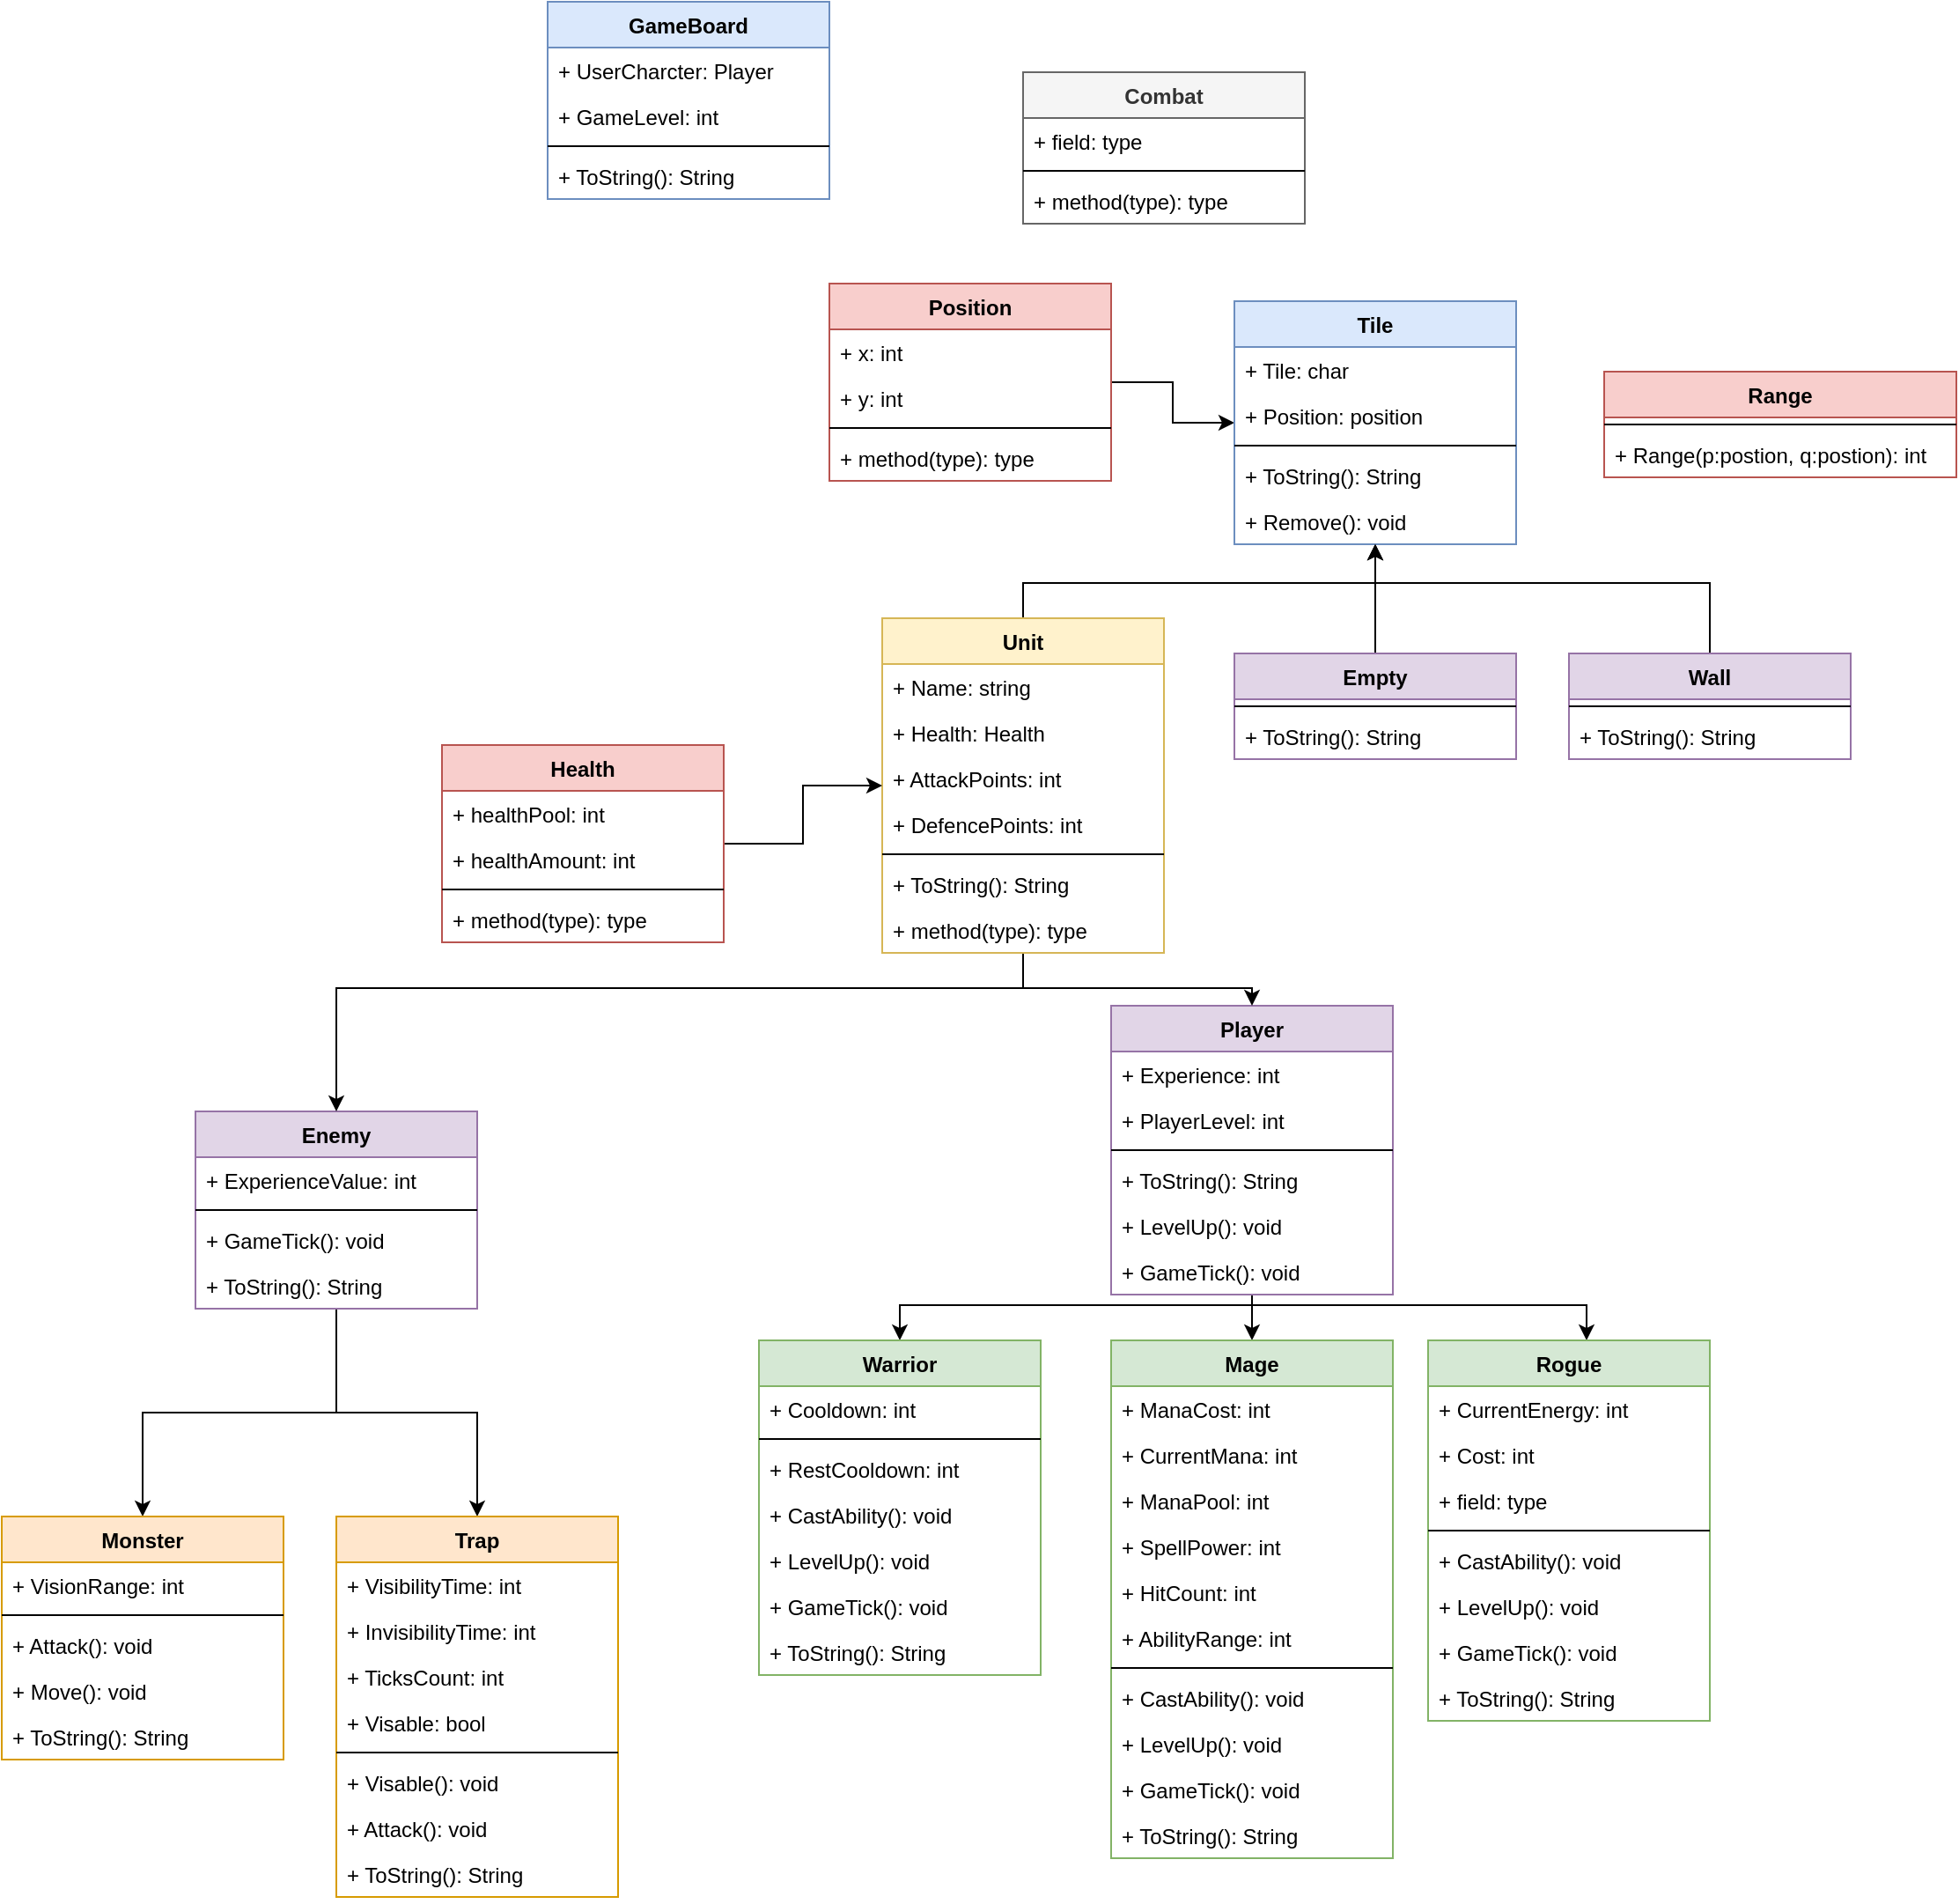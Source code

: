 <mxfile version="18.0.1" type="device"><diagram id="9nGY6fronDUf8QAVAcbH" name="Page-1"><mxGraphModel dx="2138" dy="649" grid="1" gridSize="10" guides="1" tooltips="1" connect="1" arrows="1" fold="1" page="1" pageScale="1" pageWidth="1100" pageHeight="850" math="0" shadow="0"><root><mxCell id="0"/><mxCell id="1" parent="0"/><mxCell id="7ROQ6lNyDZVOI2xW--Yw-1" value="GameBoard" style="swimlane;fontStyle=1;align=center;verticalAlign=top;childLayout=stackLayout;horizontal=1;startSize=26;horizontalStack=0;resizeParent=1;resizeParentMax=0;resizeLast=0;collapsible=1;marginBottom=0;fillColor=#dae8fc;strokeColor=#6c8ebf;" vertex="1" parent="1"><mxGeometry x="90" y="30" width="160" height="112" as="geometry"/></mxCell><mxCell id="7ROQ6lNyDZVOI2xW--Yw-2" value="+ UserCharcter: Player" style="text;strokeColor=none;fillColor=none;align=left;verticalAlign=top;spacingLeft=4;spacingRight=4;overflow=hidden;rotatable=0;points=[[0,0.5],[1,0.5]];portConstraint=eastwest;" vertex="1" parent="7ROQ6lNyDZVOI2xW--Yw-1"><mxGeometry y="26" width="160" height="26" as="geometry"/></mxCell><mxCell id="7ROQ6lNyDZVOI2xW--Yw-73" value="+ GameLevel: int" style="text;strokeColor=none;fillColor=none;align=left;verticalAlign=top;spacingLeft=4;spacingRight=4;overflow=hidden;rotatable=0;points=[[0,0.5],[1,0.5]];portConstraint=eastwest;" vertex="1" parent="7ROQ6lNyDZVOI2xW--Yw-1"><mxGeometry y="52" width="160" height="26" as="geometry"/></mxCell><mxCell id="7ROQ6lNyDZVOI2xW--Yw-3" value="" style="line;strokeWidth=1;fillColor=none;align=left;verticalAlign=middle;spacingTop=-1;spacingLeft=3;spacingRight=3;rotatable=0;labelPosition=right;points=[];portConstraint=eastwest;" vertex="1" parent="7ROQ6lNyDZVOI2xW--Yw-1"><mxGeometry y="78" width="160" height="8" as="geometry"/></mxCell><mxCell id="7ROQ6lNyDZVOI2xW--Yw-4" value="+ ToString(): String" style="text;strokeColor=none;fillColor=none;align=left;verticalAlign=top;spacingLeft=4;spacingRight=4;overflow=hidden;rotatable=0;points=[[0,0.5],[1,0.5]];portConstraint=eastwest;" vertex="1" parent="7ROQ6lNyDZVOI2xW--Yw-1"><mxGeometry y="86" width="160" height="26" as="geometry"/></mxCell><mxCell id="7ROQ6lNyDZVOI2xW--Yw-101" style="edgeStyle=orthogonalEdgeStyle;rounded=0;orthogonalLoop=1;jettySize=auto;html=1;" edge="1" parent="1" source="7ROQ6lNyDZVOI2xW--Yw-5" target="7ROQ6lNyDZVOI2xW--Yw-79"><mxGeometry relative="1" as="geometry"><Array as="points"><mxPoint x="490" y="770"/><mxPoint x="290" y="770"/></Array></mxGeometry></mxCell><mxCell id="7ROQ6lNyDZVOI2xW--Yw-102" style="edgeStyle=orthogonalEdgeStyle;rounded=0;orthogonalLoop=1;jettySize=auto;html=1;" edge="1" parent="1" source="7ROQ6lNyDZVOI2xW--Yw-5" target="7ROQ6lNyDZVOI2xW--Yw-87"><mxGeometry relative="1" as="geometry"/></mxCell><mxCell id="7ROQ6lNyDZVOI2xW--Yw-103" style="edgeStyle=orthogonalEdgeStyle;rounded=0;orthogonalLoop=1;jettySize=auto;html=1;" edge="1" parent="1" source="7ROQ6lNyDZVOI2xW--Yw-5" target="7ROQ6lNyDZVOI2xW--Yw-91"><mxGeometry relative="1" as="geometry"><Array as="points"><mxPoint x="490" y="770"/><mxPoint x="680" y="770"/></Array></mxGeometry></mxCell><mxCell id="7ROQ6lNyDZVOI2xW--Yw-5" value="Player" style="swimlane;fontStyle=1;align=center;verticalAlign=top;childLayout=stackLayout;horizontal=1;startSize=26;horizontalStack=0;resizeParent=1;resizeParentMax=0;resizeLast=0;collapsible=1;marginBottom=0;fillColor=#e1d5e7;strokeColor=#9673a6;" vertex="1" parent="1"><mxGeometry x="410" y="600" width="160" height="164" as="geometry"/></mxCell><mxCell id="7ROQ6lNyDZVOI2xW--Yw-6" value="+ Experience: int" style="text;strokeColor=none;fillColor=none;align=left;verticalAlign=top;spacingLeft=4;spacingRight=4;overflow=hidden;rotatable=0;points=[[0,0.5],[1,0.5]];portConstraint=eastwest;" vertex="1" parent="7ROQ6lNyDZVOI2xW--Yw-5"><mxGeometry y="26" width="160" height="26" as="geometry"/></mxCell><mxCell id="7ROQ6lNyDZVOI2xW--Yw-72" value="+ PlayerLevel: int" style="text;strokeColor=none;fillColor=none;align=left;verticalAlign=top;spacingLeft=4;spacingRight=4;overflow=hidden;rotatable=0;points=[[0,0.5],[1,0.5]];portConstraint=eastwest;" vertex="1" parent="7ROQ6lNyDZVOI2xW--Yw-5"><mxGeometry y="52" width="160" height="26" as="geometry"/></mxCell><mxCell id="7ROQ6lNyDZVOI2xW--Yw-7" value="" style="line;strokeWidth=1;fillColor=none;align=left;verticalAlign=middle;spacingTop=-1;spacingLeft=3;spacingRight=3;rotatable=0;labelPosition=right;points=[];portConstraint=eastwest;" vertex="1" parent="7ROQ6lNyDZVOI2xW--Yw-5"><mxGeometry y="78" width="160" height="8" as="geometry"/></mxCell><mxCell id="7ROQ6lNyDZVOI2xW--Yw-154" value="+ ToString(): String" style="text;strokeColor=none;fillColor=none;align=left;verticalAlign=top;spacingLeft=4;spacingRight=4;overflow=hidden;rotatable=0;points=[[0,0.5],[1,0.5]];portConstraint=eastwest;" vertex="1" parent="7ROQ6lNyDZVOI2xW--Yw-5"><mxGeometry y="86" width="160" height="26" as="geometry"/></mxCell><mxCell id="7ROQ6lNyDZVOI2xW--Yw-8" value="+ LevelUp(): void" style="text;strokeColor=none;fillColor=none;align=left;verticalAlign=top;spacingLeft=4;spacingRight=4;overflow=hidden;rotatable=0;points=[[0,0.5],[1,0.5]];portConstraint=eastwest;" vertex="1" parent="7ROQ6lNyDZVOI2xW--Yw-5"><mxGeometry y="112" width="160" height="26" as="geometry"/></mxCell><mxCell id="7ROQ6lNyDZVOI2xW--Yw-131" value="+ GameTick(): void" style="text;strokeColor=none;fillColor=none;align=left;verticalAlign=top;spacingLeft=4;spacingRight=4;overflow=hidden;rotatable=0;points=[[0,0.5],[1,0.5]];portConstraint=eastwest;" vertex="1" parent="7ROQ6lNyDZVOI2xW--Yw-5"><mxGeometry y="138" width="160" height="26" as="geometry"/></mxCell><mxCell id="7ROQ6lNyDZVOI2xW--Yw-117" style="edgeStyle=orthogonalEdgeStyle;rounded=0;orthogonalLoop=1;jettySize=auto;html=1;" edge="1" parent="1" source="7ROQ6lNyDZVOI2xW--Yw-9" target="7ROQ6lNyDZVOI2xW--Yw-104"><mxGeometry relative="1" as="geometry"/></mxCell><mxCell id="7ROQ6lNyDZVOI2xW--Yw-120" style="edgeStyle=orthogonalEdgeStyle;rounded=0;orthogonalLoop=1;jettySize=auto;html=1;" edge="1" parent="1" source="7ROQ6lNyDZVOI2xW--Yw-9" target="7ROQ6lNyDZVOI2xW--Yw-109"><mxGeometry relative="1" as="geometry"/></mxCell><mxCell id="7ROQ6lNyDZVOI2xW--Yw-9" value="Enemy" style="swimlane;fontStyle=1;align=center;verticalAlign=top;childLayout=stackLayout;horizontal=1;startSize=26;horizontalStack=0;resizeParent=1;resizeParentMax=0;resizeLast=0;collapsible=1;marginBottom=0;fillColor=#e1d5e7;strokeColor=#9673a6;" vertex="1" parent="1"><mxGeometry x="-110" y="660" width="160" height="112" as="geometry"/></mxCell><mxCell id="7ROQ6lNyDZVOI2xW--Yw-10" value="+ ExperienceValue: int" style="text;strokeColor=none;fillColor=none;align=left;verticalAlign=top;spacingLeft=4;spacingRight=4;overflow=hidden;rotatable=0;points=[[0,0.5],[1,0.5]];portConstraint=eastwest;" vertex="1" parent="7ROQ6lNyDZVOI2xW--Yw-9"><mxGeometry y="26" width="160" height="26" as="geometry"/></mxCell><mxCell id="7ROQ6lNyDZVOI2xW--Yw-11" value="" style="line;strokeWidth=1;fillColor=none;align=left;verticalAlign=middle;spacingTop=-1;spacingLeft=3;spacingRight=3;rotatable=0;labelPosition=right;points=[];portConstraint=eastwest;" vertex="1" parent="7ROQ6lNyDZVOI2xW--Yw-9"><mxGeometry y="52" width="160" height="8" as="geometry"/></mxCell><mxCell id="7ROQ6lNyDZVOI2xW--Yw-139" value="+ GameTick(): void" style="text;strokeColor=none;fillColor=none;align=left;verticalAlign=top;spacingLeft=4;spacingRight=4;overflow=hidden;rotatable=0;points=[[0,0.5],[1,0.5]];portConstraint=eastwest;" vertex="1" parent="7ROQ6lNyDZVOI2xW--Yw-9"><mxGeometry y="60" width="160" height="26" as="geometry"/></mxCell><mxCell id="7ROQ6lNyDZVOI2xW--Yw-161" value="+ ToString(): String" style="text;strokeColor=none;fillColor=none;align=left;verticalAlign=top;spacingLeft=4;spacingRight=4;overflow=hidden;rotatable=0;points=[[0,0.5],[1,0.5]];portConstraint=eastwest;" vertex="1" parent="7ROQ6lNyDZVOI2xW--Yw-9"><mxGeometry y="86" width="160" height="26" as="geometry"/></mxCell><mxCell id="7ROQ6lNyDZVOI2xW--Yw-69" style="edgeStyle=orthogonalEdgeStyle;rounded=0;orthogonalLoop=1;jettySize=auto;html=1;" edge="1" parent="1" source="7ROQ6lNyDZVOI2xW--Yw-13" target="7ROQ6lNyDZVOI2xW--Yw-9"><mxGeometry relative="1" as="geometry"><Array as="points"><mxPoint x="360" y="590"/><mxPoint x="-30" y="590"/></Array></mxGeometry></mxCell><mxCell id="7ROQ6lNyDZVOI2xW--Yw-70" style="edgeStyle=orthogonalEdgeStyle;rounded=0;orthogonalLoop=1;jettySize=auto;html=1;" edge="1" parent="1" source="7ROQ6lNyDZVOI2xW--Yw-13" target="7ROQ6lNyDZVOI2xW--Yw-5"><mxGeometry relative="1" as="geometry"><Array as="points"><mxPoint x="360" y="590"/><mxPoint x="490" y="590"/></Array></mxGeometry></mxCell><mxCell id="7ROQ6lNyDZVOI2xW--Yw-75" style="edgeStyle=orthogonalEdgeStyle;rounded=0;orthogonalLoop=1;jettySize=auto;html=1;" edge="1" parent="1" source="7ROQ6lNyDZVOI2xW--Yw-13" target="7ROQ6lNyDZVOI2xW--Yw-34"><mxGeometry relative="1" as="geometry"><Array as="points"><mxPoint x="360" y="360"/><mxPoint x="560" y="360"/></Array></mxGeometry></mxCell><mxCell id="7ROQ6lNyDZVOI2xW--Yw-13" value="Unit" style="swimlane;fontStyle=1;align=center;verticalAlign=top;childLayout=stackLayout;horizontal=1;startSize=26;horizontalStack=0;resizeParent=1;resizeParentMax=0;resizeLast=0;collapsible=1;marginBottom=0;fillColor=#fff2cc;strokeColor=#d6b656;" vertex="1" parent="1"><mxGeometry x="280" y="380" width="160" height="190" as="geometry"/></mxCell><mxCell id="7ROQ6lNyDZVOI2xW--Yw-14" value="+ Name: string" style="text;strokeColor=none;fillColor=none;align=left;verticalAlign=top;spacingLeft=4;spacingRight=4;overflow=hidden;rotatable=0;points=[[0,0.5],[1,0.5]];portConstraint=eastwest;" vertex="1" parent="7ROQ6lNyDZVOI2xW--Yw-13"><mxGeometry y="26" width="160" height="26" as="geometry"/></mxCell><mxCell id="7ROQ6lNyDZVOI2xW--Yw-56" value="+ Health: Health" style="text;strokeColor=none;fillColor=none;align=left;verticalAlign=top;spacingLeft=4;spacingRight=4;overflow=hidden;rotatable=0;points=[[0,0.5],[1,0.5]];portConstraint=eastwest;" vertex="1" parent="7ROQ6lNyDZVOI2xW--Yw-13"><mxGeometry y="52" width="160" height="26" as="geometry"/></mxCell><mxCell id="7ROQ6lNyDZVOI2xW--Yw-67" value="+ AttackPoints: int" style="text;strokeColor=none;fillColor=none;align=left;verticalAlign=top;spacingLeft=4;spacingRight=4;overflow=hidden;rotatable=0;points=[[0,0.5],[1,0.5]];portConstraint=eastwest;" vertex="1" parent="7ROQ6lNyDZVOI2xW--Yw-13"><mxGeometry y="78" width="160" height="26" as="geometry"/></mxCell><mxCell id="7ROQ6lNyDZVOI2xW--Yw-68" value="+ DefencePoints: int" style="text;strokeColor=none;fillColor=none;align=left;verticalAlign=top;spacingLeft=4;spacingRight=4;overflow=hidden;rotatable=0;points=[[0,0.5],[1,0.5]];portConstraint=eastwest;" vertex="1" parent="7ROQ6lNyDZVOI2xW--Yw-13"><mxGeometry y="104" width="160" height="26" as="geometry"/></mxCell><mxCell id="7ROQ6lNyDZVOI2xW--Yw-15" value="" style="line;strokeWidth=1;fillColor=none;align=left;verticalAlign=middle;spacingTop=-1;spacingLeft=3;spacingRight=3;rotatable=0;labelPosition=right;points=[];portConstraint=eastwest;" vertex="1" parent="7ROQ6lNyDZVOI2xW--Yw-13"><mxGeometry y="130" width="160" height="8" as="geometry"/></mxCell><mxCell id="7ROQ6lNyDZVOI2xW--Yw-153" value="+ ToString(): String" style="text;strokeColor=none;fillColor=none;align=left;verticalAlign=top;spacingLeft=4;spacingRight=4;overflow=hidden;rotatable=0;points=[[0,0.5],[1,0.5]];portConstraint=eastwest;" vertex="1" parent="7ROQ6lNyDZVOI2xW--Yw-13"><mxGeometry y="138" width="160" height="26" as="geometry"/></mxCell><mxCell id="7ROQ6lNyDZVOI2xW--Yw-16" value="+ method(type): type" style="text;strokeColor=none;fillColor=none;align=left;verticalAlign=top;spacingLeft=4;spacingRight=4;overflow=hidden;rotatable=0;points=[[0,0.5],[1,0.5]];portConstraint=eastwest;" vertex="1" parent="7ROQ6lNyDZVOI2xW--Yw-13"><mxGeometry y="164" width="160" height="26" as="geometry"/></mxCell><mxCell id="7ROQ6lNyDZVOI2xW--Yw-23" value="Combat" style="swimlane;fontStyle=1;align=center;verticalAlign=top;childLayout=stackLayout;horizontal=1;startSize=26;horizontalStack=0;resizeParent=1;resizeParentMax=0;resizeLast=0;collapsible=1;marginBottom=0;fillColor=#f5f5f5;strokeColor=#666666;fontColor=#333333;" vertex="1" parent="1"><mxGeometry x="360" y="70" width="160" height="86" as="geometry"/></mxCell><mxCell id="7ROQ6lNyDZVOI2xW--Yw-24" value="+ field: type" style="text;strokeColor=none;fillColor=none;align=left;verticalAlign=top;spacingLeft=4;spacingRight=4;overflow=hidden;rotatable=0;points=[[0,0.5],[1,0.5]];portConstraint=eastwest;" vertex="1" parent="7ROQ6lNyDZVOI2xW--Yw-23"><mxGeometry y="26" width="160" height="26" as="geometry"/></mxCell><mxCell id="7ROQ6lNyDZVOI2xW--Yw-25" value="" style="line;strokeWidth=1;fillColor=none;align=left;verticalAlign=middle;spacingTop=-1;spacingLeft=3;spacingRight=3;rotatable=0;labelPosition=right;points=[];portConstraint=eastwest;" vertex="1" parent="7ROQ6lNyDZVOI2xW--Yw-23"><mxGeometry y="52" width="160" height="8" as="geometry"/></mxCell><mxCell id="7ROQ6lNyDZVOI2xW--Yw-26" value="+ method(type): type" style="text;strokeColor=none;fillColor=none;align=left;verticalAlign=top;spacingLeft=4;spacingRight=4;overflow=hidden;rotatable=0;points=[[0,0.5],[1,0.5]];portConstraint=eastwest;" vertex="1" parent="7ROQ6lNyDZVOI2xW--Yw-23"><mxGeometry y="60" width="160" height="26" as="geometry"/></mxCell><mxCell id="7ROQ6lNyDZVOI2xW--Yw-149" style="edgeStyle=orthogonalEdgeStyle;rounded=0;orthogonalLoop=1;jettySize=auto;html=1;" edge="1" parent="1" source="7ROQ6lNyDZVOI2xW--Yw-28" target="7ROQ6lNyDZVOI2xW--Yw-34"><mxGeometry relative="1" as="geometry"/></mxCell><mxCell id="7ROQ6lNyDZVOI2xW--Yw-28" value="Position" style="swimlane;fontStyle=1;align=center;verticalAlign=top;childLayout=stackLayout;horizontal=1;startSize=26;horizontalStack=0;resizeParent=1;resizeParentMax=0;resizeLast=0;collapsible=1;marginBottom=0;fillColor=#f8cecc;strokeColor=#b85450;" vertex="1" parent="1"><mxGeometry x="250" y="190" width="160" height="112" as="geometry"/></mxCell><mxCell id="7ROQ6lNyDZVOI2xW--Yw-29" value="+ x: int" style="text;strokeColor=none;fillColor=none;align=left;verticalAlign=top;spacingLeft=4;spacingRight=4;overflow=hidden;rotatable=0;points=[[0,0.5],[1,0.5]];portConstraint=eastwest;" vertex="1" parent="7ROQ6lNyDZVOI2xW--Yw-28"><mxGeometry y="26" width="160" height="26" as="geometry"/></mxCell><mxCell id="7ROQ6lNyDZVOI2xW--Yw-49" value="+ y: int" style="text;strokeColor=none;fillColor=none;align=left;verticalAlign=top;spacingLeft=4;spacingRight=4;overflow=hidden;rotatable=0;points=[[0,0.5],[1,0.5]];portConstraint=eastwest;" vertex="1" parent="7ROQ6lNyDZVOI2xW--Yw-28"><mxGeometry y="52" width="160" height="26" as="geometry"/></mxCell><mxCell id="7ROQ6lNyDZVOI2xW--Yw-30" value="" style="line;strokeWidth=1;fillColor=none;align=left;verticalAlign=middle;spacingTop=-1;spacingLeft=3;spacingRight=3;rotatable=0;labelPosition=right;points=[];portConstraint=eastwest;" vertex="1" parent="7ROQ6lNyDZVOI2xW--Yw-28"><mxGeometry y="78" width="160" height="8" as="geometry"/></mxCell><mxCell id="7ROQ6lNyDZVOI2xW--Yw-31" value="+ method(type): type" style="text;strokeColor=none;fillColor=none;align=left;verticalAlign=top;spacingLeft=4;spacingRight=4;overflow=hidden;rotatable=0;points=[[0,0.5],[1,0.5]];portConstraint=eastwest;" vertex="1" parent="7ROQ6lNyDZVOI2xW--Yw-28"><mxGeometry y="86" width="160" height="26" as="geometry"/></mxCell><mxCell id="7ROQ6lNyDZVOI2xW--Yw-34" value="Tile&#10;" style="swimlane;fontStyle=1;align=center;verticalAlign=top;childLayout=stackLayout;horizontal=1;startSize=26;horizontalStack=0;resizeParent=1;resizeParentMax=0;resizeLast=0;collapsible=1;marginBottom=0;fillColor=#dae8fc;strokeColor=#6c8ebf;" vertex="1" parent="1"><mxGeometry x="480" y="200" width="160" height="138" as="geometry"/></mxCell><mxCell id="7ROQ6lNyDZVOI2xW--Yw-35" value="+ Tile: char" style="text;strokeColor=none;fillColor=none;align=left;verticalAlign=top;spacingLeft=4;spacingRight=4;overflow=hidden;rotatable=0;points=[[0,0.5],[1,0.5]];portConstraint=eastwest;" vertex="1" parent="7ROQ6lNyDZVOI2xW--Yw-34"><mxGeometry y="26" width="160" height="26" as="geometry"/></mxCell><mxCell id="7ROQ6lNyDZVOI2xW--Yw-48" value="+ Position: position" style="text;strokeColor=none;fillColor=none;align=left;verticalAlign=top;spacingLeft=4;spacingRight=4;overflow=hidden;rotatable=0;points=[[0,0.5],[1,0.5]];portConstraint=eastwest;" vertex="1" parent="7ROQ6lNyDZVOI2xW--Yw-34"><mxGeometry y="52" width="160" height="26" as="geometry"/></mxCell><mxCell id="7ROQ6lNyDZVOI2xW--Yw-36" value="" style="line;strokeWidth=1;fillColor=none;align=left;verticalAlign=middle;spacingTop=-1;spacingLeft=3;spacingRight=3;rotatable=0;labelPosition=right;points=[];portConstraint=eastwest;" vertex="1" parent="7ROQ6lNyDZVOI2xW--Yw-34"><mxGeometry y="78" width="160" height="8" as="geometry"/></mxCell><mxCell id="7ROQ6lNyDZVOI2xW--Yw-150" value="+ ToString(): String" style="text;strokeColor=none;fillColor=none;align=left;verticalAlign=top;spacingLeft=4;spacingRight=4;overflow=hidden;rotatable=0;points=[[0,0.5],[1,0.5]];portConstraint=eastwest;" vertex="1" parent="7ROQ6lNyDZVOI2xW--Yw-34"><mxGeometry y="86" width="160" height="26" as="geometry"/></mxCell><mxCell id="7ROQ6lNyDZVOI2xW--Yw-37" value="+ Remove(): void" style="text;strokeColor=none;fillColor=none;align=left;verticalAlign=top;spacingLeft=4;spacingRight=4;overflow=hidden;rotatable=0;points=[[0,0.5],[1,0.5]];portConstraint=eastwest;" vertex="1" parent="7ROQ6lNyDZVOI2xW--Yw-34"><mxGeometry y="112" width="160" height="26" as="geometry"/></mxCell><mxCell id="7ROQ6lNyDZVOI2xW--Yw-77" style="edgeStyle=orthogonalEdgeStyle;rounded=0;orthogonalLoop=1;jettySize=auto;html=1;" edge="1" parent="1" source="7ROQ6lNyDZVOI2xW--Yw-39" target="7ROQ6lNyDZVOI2xW--Yw-34"><mxGeometry relative="1" as="geometry"><Array as="points"><mxPoint x="750" y="360"/><mxPoint x="560" y="360"/></Array></mxGeometry></mxCell><mxCell id="7ROQ6lNyDZVOI2xW--Yw-39" value="Wall" style="swimlane;fontStyle=1;align=center;verticalAlign=top;childLayout=stackLayout;horizontal=1;startSize=26;horizontalStack=0;resizeParent=1;resizeParentMax=0;resizeLast=0;collapsible=1;marginBottom=0;fillColor=#e1d5e7;strokeColor=#9673a6;" vertex="1" parent="1"><mxGeometry x="670" y="400" width="160" height="60" as="geometry"/></mxCell><mxCell id="7ROQ6lNyDZVOI2xW--Yw-41" value="" style="line;strokeWidth=1;fillColor=none;align=left;verticalAlign=middle;spacingTop=-1;spacingLeft=3;spacingRight=3;rotatable=0;labelPosition=right;points=[];portConstraint=eastwest;" vertex="1" parent="7ROQ6lNyDZVOI2xW--Yw-39"><mxGeometry y="26" width="160" height="8" as="geometry"/></mxCell><mxCell id="7ROQ6lNyDZVOI2xW--Yw-152" value="+ ToString(): String" style="text;strokeColor=none;fillColor=none;align=left;verticalAlign=top;spacingLeft=4;spacingRight=4;overflow=hidden;rotatable=0;points=[[0,0.5],[1,0.5]];portConstraint=eastwest;" vertex="1" parent="7ROQ6lNyDZVOI2xW--Yw-39"><mxGeometry y="34" width="160" height="26" as="geometry"/></mxCell><mxCell id="7ROQ6lNyDZVOI2xW--Yw-76" style="edgeStyle=orthogonalEdgeStyle;rounded=0;orthogonalLoop=1;jettySize=auto;html=1;" edge="1" parent="1" source="7ROQ6lNyDZVOI2xW--Yw-44" target="7ROQ6lNyDZVOI2xW--Yw-34"><mxGeometry relative="1" as="geometry"/></mxCell><mxCell id="7ROQ6lNyDZVOI2xW--Yw-44" value="Empty&#10;" style="swimlane;fontStyle=1;align=center;verticalAlign=top;childLayout=stackLayout;horizontal=1;startSize=26;horizontalStack=0;resizeParent=1;resizeParentMax=0;resizeLast=0;collapsible=1;marginBottom=0;fillColor=#e1d5e7;strokeColor=#9673a6;" vertex="1" parent="1"><mxGeometry x="480" y="400" width="160" height="60" as="geometry"/></mxCell><mxCell id="7ROQ6lNyDZVOI2xW--Yw-46" value="" style="line;strokeWidth=1;fillColor=none;align=left;verticalAlign=middle;spacingTop=-1;spacingLeft=3;spacingRight=3;rotatable=0;labelPosition=right;points=[];portConstraint=eastwest;" vertex="1" parent="7ROQ6lNyDZVOI2xW--Yw-44"><mxGeometry y="26" width="160" height="8" as="geometry"/></mxCell><mxCell id="7ROQ6lNyDZVOI2xW--Yw-151" value="+ ToString(): String" style="text;strokeColor=none;fillColor=none;align=left;verticalAlign=top;spacingLeft=4;spacingRight=4;overflow=hidden;rotatable=0;points=[[0,0.5],[1,0.5]];portConstraint=eastwest;" vertex="1" parent="7ROQ6lNyDZVOI2xW--Yw-44"><mxGeometry y="34" width="160" height="26" as="geometry"/></mxCell><mxCell id="7ROQ6lNyDZVOI2xW--Yw-50" value="Range" style="swimlane;fontStyle=1;align=center;verticalAlign=top;childLayout=stackLayout;horizontal=1;startSize=26;horizontalStack=0;resizeParent=1;resizeParentMax=0;resizeLast=0;collapsible=1;marginBottom=0;fillColor=#f8cecc;strokeColor=#b85450;" vertex="1" parent="1"><mxGeometry x="690" y="240" width="200" height="60" as="geometry"/></mxCell><mxCell id="7ROQ6lNyDZVOI2xW--Yw-52" value="" style="line;strokeWidth=1;fillColor=none;align=left;verticalAlign=middle;spacingTop=-1;spacingLeft=3;spacingRight=3;rotatable=0;labelPosition=right;points=[];portConstraint=eastwest;" vertex="1" parent="7ROQ6lNyDZVOI2xW--Yw-50"><mxGeometry y="26" width="200" height="8" as="geometry"/></mxCell><mxCell id="7ROQ6lNyDZVOI2xW--Yw-53" value="+ Range(p:postion, q:postion): int" style="text;strokeColor=none;fillColor=none;align=left;verticalAlign=top;spacingLeft=4;spacingRight=4;overflow=hidden;rotatable=0;points=[[0,0.5],[1,0.5]];portConstraint=eastwest;" vertex="1" parent="7ROQ6lNyDZVOI2xW--Yw-50"><mxGeometry y="34" width="200" height="26" as="geometry"/></mxCell><mxCell id="7ROQ6lNyDZVOI2xW--Yw-71" style="edgeStyle=orthogonalEdgeStyle;rounded=0;orthogonalLoop=1;jettySize=auto;html=1;" edge="1" parent="1" source="7ROQ6lNyDZVOI2xW--Yw-57" target="7ROQ6lNyDZVOI2xW--Yw-13"><mxGeometry relative="1" as="geometry"/></mxCell><mxCell id="7ROQ6lNyDZVOI2xW--Yw-57" value="Health" style="swimlane;fontStyle=1;align=center;verticalAlign=top;childLayout=stackLayout;horizontal=1;startSize=26;horizontalStack=0;resizeParent=1;resizeParentMax=0;resizeLast=0;collapsible=1;marginBottom=0;fillColor=#f8cecc;strokeColor=#b85450;" vertex="1" parent="1"><mxGeometry x="30" y="452" width="160" height="112" as="geometry"/></mxCell><mxCell id="7ROQ6lNyDZVOI2xW--Yw-58" value="+ healthPool: int" style="text;strokeColor=none;fillColor=none;align=left;verticalAlign=top;spacingLeft=4;spacingRight=4;overflow=hidden;rotatable=0;points=[[0,0.5],[1,0.5]];portConstraint=eastwest;" vertex="1" parent="7ROQ6lNyDZVOI2xW--Yw-57"><mxGeometry y="26" width="160" height="26" as="geometry"/></mxCell><mxCell id="7ROQ6lNyDZVOI2xW--Yw-65" value="+ healthAmount: int" style="text;strokeColor=none;fillColor=none;align=left;verticalAlign=top;spacingLeft=4;spacingRight=4;overflow=hidden;rotatable=0;points=[[0,0.5],[1,0.5]];portConstraint=eastwest;" vertex="1" parent="7ROQ6lNyDZVOI2xW--Yw-57"><mxGeometry y="52" width="160" height="26" as="geometry"/></mxCell><mxCell id="7ROQ6lNyDZVOI2xW--Yw-59" value="" style="line;strokeWidth=1;fillColor=none;align=left;verticalAlign=middle;spacingTop=-1;spacingLeft=3;spacingRight=3;rotatable=0;labelPosition=right;points=[];portConstraint=eastwest;" vertex="1" parent="7ROQ6lNyDZVOI2xW--Yw-57"><mxGeometry y="78" width="160" height="8" as="geometry"/></mxCell><mxCell id="7ROQ6lNyDZVOI2xW--Yw-60" value="+ method(type): type" style="text;strokeColor=none;fillColor=none;align=left;verticalAlign=top;spacingLeft=4;spacingRight=4;overflow=hidden;rotatable=0;points=[[0,0.5],[1,0.5]];portConstraint=eastwest;" vertex="1" parent="7ROQ6lNyDZVOI2xW--Yw-57"><mxGeometry y="86" width="160" height="26" as="geometry"/></mxCell><mxCell id="7ROQ6lNyDZVOI2xW--Yw-79" value="Warrior" style="swimlane;fontStyle=1;align=center;verticalAlign=top;childLayout=stackLayout;horizontal=1;startSize=26;horizontalStack=0;resizeParent=1;resizeParentMax=0;resizeLast=0;collapsible=1;marginBottom=0;fillColor=#d5e8d4;strokeColor=#82b366;" vertex="1" parent="1"><mxGeometry x="210" y="790" width="160" height="190" as="geometry"/></mxCell><mxCell id="7ROQ6lNyDZVOI2xW--Yw-80" value="+ Cooldown: int" style="text;strokeColor=none;fillColor=none;align=left;verticalAlign=top;spacingLeft=4;spacingRight=4;overflow=hidden;rotatable=0;points=[[0,0.5],[1,0.5]];portConstraint=eastwest;" vertex="1" parent="7ROQ6lNyDZVOI2xW--Yw-79"><mxGeometry y="26" width="160" height="26" as="geometry"/></mxCell><mxCell id="7ROQ6lNyDZVOI2xW--Yw-81" value="" style="line;strokeWidth=1;fillColor=none;align=left;verticalAlign=middle;spacingTop=-1;spacingLeft=3;spacingRight=3;rotatable=0;labelPosition=right;points=[];portConstraint=eastwest;" vertex="1" parent="7ROQ6lNyDZVOI2xW--Yw-79"><mxGeometry y="52" width="160" height="8" as="geometry"/></mxCell><mxCell id="7ROQ6lNyDZVOI2xW--Yw-118" value="+ RestCooldown: int" style="text;strokeColor=none;fillColor=none;align=left;verticalAlign=top;spacingLeft=4;spacingRight=4;overflow=hidden;rotatable=0;points=[[0,0.5],[1,0.5]];portConstraint=eastwest;" vertex="1" parent="7ROQ6lNyDZVOI2xW--Yw-79"><mxGeometry y="60" width="160" height="26" as="geometry"/></mxCell><mxCell id="7ROQ6lNyDZVOI2xW--Yw-119" value="+ CastAbility(): void" style="text;strokeColor=none;fillColor=none;align=left;verticalAlign=top;spacingLeft=4;spacingRight=4;overflow=hidden;rotatable=0;points=[[0,0.5],[1,0.5]];portConstraint=eastwest;" vertex="1" parent="7ROQ6lNyDZVOI2xW--Yw-79"><mxGeometry y="86" width="160" height="26" as="geometry"/></mxCell><mxCell id="7ROQ6lNyDZVOI2xW--Yw-82" value="+ LevelUp(): void" style="text;strokeColor=none;fillColor=none;align=left;verticalAlign=top;spacingLeft=4;spacingRight=4;overflow=hidden;rotatable=0;points=[[0,0.5],[1,0.5]];portConstraint=eastwest;" vertex="1" parent="7ROQ6lNyDZVOI2xW--Yw-79"><mxGeometry y="112" width="160" height="26" as="geometry"/></mxCell><mxCell id="7ROQ6lNyDZVOI2xW--Yw-134" value="+ GameTick(): void" style="text;strokeColor=none;fillColor=none;align=left;verticalAlign=top;spacingLeft=4;spacingRight=4;overflow=hidden;rotatable=0;points=[[0,0.5],[1,0.5]];portConstraint=eastwest;" vertex="1" parent="7ROQ6lNyDZVOI2xW--Yw-79"><mxGeometry y="138" width="160" height="26" as="geometry"/></mxCell><mxCell id="7ROQ6lNyDZVOI2xW--Yw-155" value="+ ToString(): String" style="text;strokeColor=none;fillColor=none;align=left;verticalAlign=top;spacingLeft=4;spacingRight=4;overflow=hidden;rotatable=0;points=[[0,0.5],[1,0.5]];portConstraint=eastwest;" vertex="1" parent="7ROQ6lNyDZVOI2xW--Yw-79"><mxGeometry y="164" width="160" height="26" as="geometry"/></mxCell><mxCell id="7ROQ6lNyDZVOI2xW--Yw-87" value="Mage" style="swimlane;fontStyle=1;align=center;verticalAlign=top;childLayout=stackLayout;horizontal=1;startSize=26;horizontalStack=0;resizeParent=1;resizeParentMax=0;resizeLast=0;collapsible=1;marginBottom=0;fillColor=#d5e8d4;strokeColor=#82b366;" vertex="1" parent="1"><mxGeometry x="410" y="790" width="160" height="294" as="geometry"/></mxCell><mxCell id="7ROQ6lNyDZVOI2xW--Yw-122" value="+ ManaCost: int" style="text;strokeColor=none;fillColor=none;align=left;verticalAlign=top;spacingLeft=4;spacingRight=4;overflow=hidden;rotatable=0;points=[[0,0.5],[1,0.5]];portConstraint=eastwest;" vertex="1" parent="7ROQ6lNyDZVOI2xW--Yw-87"><mxGeometry y="26" width="160" height="26" as="geometry"/></mxCell><mxCell id="7ROQ6lNyDZVOI2xW--Yw-121" value="+ CurrentMana: int" style="text;strokeColor=none;fillColor=none;align=left;verticalAlign=top;spacingLeft=4;spacingRight=4;overflow=hidden;rotatable=0;points=[[0,0.5],[1,0.5]];portConstraint=eastwest;" vertex="1" parent="7ROQ6lNyDZVOI2xW--Yw-87"><mxGeometry y="52" width="160" height="26" as="geometry"/></mxCell><mxCell id="7ROQ6lNyDZVOI2xW--Yw-123" value="+ ManaPool: int" style="text;strokeColor=none;fillColor=none;align=left;verticalAlign=top;spacingLeft=4;spacingRight=4;overflow=hidden;rotatable=0;points=[[0,0.5],[1,0.5]];portConstraint=eastwest;" vertex="1" parent="7ROQ6lNyDZVOI2xW--Yw-87"><mxGeometry y="78" width="160" height="26" as="geometry"/></mxCell><mxCell id="7ROQ6lNyDZVOI2xW--Yw-124" value="+ SpellPower: int" style="text;strokeColor=none;fillColor=none;align=left;verticalAlign=top;spacingLeft=4;spacingRight=4;overflow=hidden;rotatable=0;points=[[0,0.5],[1,0.5]];portConstraint=eastwest;" vertex="1" parent="7ROQ6lNyDZVOI2xW--Yw-87"><mxGeometry y="104" width="160" height="26" as="geometry"/></mxCell><mxCell id="7ROQ6lNyDZVOI2xW--Yw-125" value="+ HitCount: int" style="text;strokeColor=none;fillColor=none;align=left;verticalAlign=top;spacingLeft=4;spacingRight=4;overflow=hidden;rotatable=0;points=[[0,0.5],[1,0.5]];portConstraint=eastwest;" vertex="1" parent="7ROQ6lNyDZVOI2xW--Yw-87"><mxGeometry y="130" width="160" height="26" as="geometry"/></mxCell><mxCell id="7ROQ6lNyDZVOI2xW--Yw-126" value="+ AbilityRange: int" style="text;strokeColor=none;fillColor=none;align=left;verticalAlign=top;spacingLeft=4;spacingRight=4;overflow=hidden;rotatable=0;points=[[0,0.5],[1,0.5]];portConstraint=eastwest;" vertex="1" parent="7ROQ6lNyDZVOI2xW--Yw-87"><mxGeometry y="156" width="160" height="26" as="geometry"/></mxCell><mxCell id="7ROQ6lNyDZVOI2xW--Yw-89" value="" style="line;strokeWidth=1;fillColor=none;align=left;verticalAlign=middle;spacingTop=-1;spacingLeft=3;spacingRight=3;rotatable=0;labelPosition=right;points=[];portConstraint=eastwest;" vertex="1" parent="7ROQ6lNyDZVOI2xW--Yw-87"><mxGeometry y="182" width="160" height="8" as="geometry"/></mxCell><mxCell id="7ROQ6lNyDZVOI2xW--Yw-88" value="+ CastAbility(): void" style="text;strokeColor=none;fillColor=none;align=left;verticalAlign=top;spacingLeft=4;spacingRight=4;overflow=hidden;rotatable=0;points=[[0,0.5],[1,0.5]];portConstraint=eastwest;" vertex="1" parent="7ROQ6lNyDZVOI2xW--Yw-87"><mxGeometry y="190" width="160" height="26" as="geometry"/></mxCell><mxCell id="7ROQ6lNyDZVOI2xW--Yw-90" value="+ LevelUp(): void" style="text;strokeColor=none;fillColor=none;align=left;verticalAlign=top;spacingLeft=4;spacingRight=4;overflow=hidden;rotatable=0;points=[[0,0.5],[1,0.5]];portConstraint=eastwest;" vertex="1" parent="7ROQ6lNyDZVOI2xW--Yw-87"><mxGeometry y="216" width="160" height="26" as="geometry"/></mxCell><mxCell id="7ROQ6lNyDZVOI2xW--Yw-135" value="+ GameTick(): void" style="text;strokeColor=none;fillColor=none;align=left;verticalAlign=top;spacingLeft=4;spacingRight=4;overflow=hidden;rotatable=0;points=[[0,0.5],[1,0.5]];portConstraint=eastwest;" vertex="1" parent="7ROQ6lNyDZVOI2xW--Yw-87"><mxGeometry y="242" width="160" height="26" as="geometry"/></mxCell><mxCell id="7ROQ6lNyDZVOI2xW--Yw-156" value="+ ToString(): String" style="text;strokeColor=none;fillColor=none;align=left;verticalAlign=top;spacingLeft=4;spacingRight=4;overflow=hidden;rotatable=0;points=[[0,0.5],[1,0.5]];portConstraint=eastwest;" vertex="1" parent="7ROQ6lNyDZVOI2xW--Yw-87"><mxGeometry y="268" width="160" height="26" as="geometry"/></mxCell><mxCell id="7ROQ6lNyDZVOI2xW--Yw-91" value="Rogue" style="swimlane;fontStyle=1;align=center;verticalAlign=top;childLayout=stackLayout;horizontal=1;startSize=26;horizontalStack=0;resizeParent=1;resizeParentMax=0;resizeLast=0;collapsible=1;marginBottom=0;fillColor=#d5e8d4;strokeColor=#82b366;" vertex="1" parent="1"><mxGeometry x="590" y="790" width="160" height="216" as="geometry"/></mxCell><mxCell id="7ROQ6lNyDZVOI2xW--Yw-92" value="+ CurrentEnergy: int" style="text;strokeColor=none;fillColor=none;align=left;verticalAlign=top;spacingLeft=4;spacingRight=4;overflow=hidden;rotatable=0;points=[[0,0.5],[1,0.5]];portConstraint=eastwest;" vertex="1" parent="7ROQ6lNyDZVOI2xW--Yw-91"><mxGeometry y="26" width="160" height="26" as="geometry"/></mxCell><mxCell id="7ROQ6lNyDZVOI2xW--Yw-128" value="+ Cost: int" style="text;strokeColor=none;fillColor=none;align=left;verticalAlign=top;spacingLeft=4;spacingRight=4;overflow=hidden;rotatable=0;points=[[0,0.5],[1,0.5]];portConstraint=eastwest;" vertex="1" parent="7ROQ6lNyDZVOI2xW--Yw-91"><mxGeometry y="52" width="160" height="26" as="geometry"/></mxCell><mxCell id="7ROQ6lNyDZVOI2xW--Yw-129" value="+ field: type" style="text;strokeColor=none;fillColor=none;align=left;verticalAlign=top;spacingLeft=4;spacingRight=4;overflow=hidden;rotatable=0;points=[[0,0.5],[1,0.5]];portConstraint=eastwest;" vertex="1" parent="7ROQ6lNyDZVOI2xW--Yw-91"><mxGeometry y="78" width="160" height="26" as="geometry"/></mxCell><mxCell id="7ROQ6lNyDZVOI2xW--Yw-93" value="" style="line;strokeWidth=1;fillColor=none;align=left;verticalAlign=middle;spacingTop=-1;spacingLeft=3;spacingRight=3;rotatable=0;labelPosition=right;points=[];portConstraint=eastwest;" vertex="1" parent="7ROQ6lNyDZVOI2xW--Yw-91"><mxGeometry y="104" width="160" height="8" as="geometry"/></mxCell><mxCell id="7ROQ6lNyDZVOI2xW--Yw-94" value="+ CastAbility(): void" style="text;strokeColor=none;fillColor=none;align=left;verticalAlign=top;spacingLeft=4;spacingRight=4;overflow=hidden;rotatable=0;points=[[0,0.5],[1,0.5]];portConstraint=eastwest;" vertex="1" parent="7ROQ6lNyDZVOI2xW--Yw-91"><mxGeometry y="112" width="160" height="26" as="geometry"/></mxCell><mxCell id="7ROQ6lNyDZVOI2xW--Yw-130" value="+ LevelUp(): void" style="text;strokeColor=none;fillColor=none;align=left;verticalAlign=top;spacingLeft=4;spacingRight=4;overflow=hidden;rotatable=0;points=[[0,0.5],[1,0.5]];portConstraint=eastwest;" vertex="1" parent="7ROQ6lNyDZVOI2xW--Yw-91"><mxGeometry y="138" width="160" height="26" as="geometry"/></mxCell><mxCell id="7ROQ6lNyDZVOI2xW--Yw-136" value="+ GameTick(): void" style="text;strokeColor=none;fillColor=none;align=left;verticalAlign=top;spacingLeft=4;spacingRight=4;overflow=hidden;rotatable=0;points=[[0,0.5],[1,0.5]];portConstraint=eastwest;" vertex="1" parent="7ROQ6lNyDZVOI2xW--Yw-91"><mxGeometry y="164" width="160" height="26" as="geometry"/></mxCell><mxCell id="7ROQ6lNyDZVOI2xW--Yw-157" value="+ ToString(): String" style="text;strokeColor=none;fillColor=none;align=left;verticalAlign=top;spacingLeft=4;spacingRight=4;overflow=hidden;rotatable=0;points=[[0,0.5],[1,0.5]];portConstraint=eastwest;" vertex="1" parent="7ROQ6lNyDZVOI2xW--Yw-91"><mxGeometry y="190" width="160" height="26" as="geometry"/></mxCell><mxCell id="7ROQ6lNyDZVOI2xW--Yw-104" value="Monster&#10;" style="swimlane;fontStyle=1;align=center;verticalAlign=top;childLayout=stackLayout;horizontal=1;startSize=26;horizontalStack=0;resizeParent=1;resizeParentMax=0;resizeLast=0;collapsible=1;marginBottom=0;fillColor=#ffe6cc;strokeColor=#d79b00;" vertex="1" parent="1"><mxGeometry x="-220" y="890" width="160" height="138" as="geometry"/></mxCell><mxCell id="7ROQ6lNyDZVOI2xW--Yw-105" value="+ VisionRange: int" style="text;strokeColor=none;fillColor=none;align=left;verticalAlign=top;spacingLeft=4;spacingRight=4;overflow=hidden;rotatable=0;points=[[0,0.5],[1,0.5]];portConstraint=eastwest;" vertex="1" parent="7ROQ6lNyDZVOI2xW--Yw-104"><mxGeometry y="26" width="160" height="26" as="geometry"/></mxCell><mxCell id="7ROQ6lNyDZVOI2xW--Yw-106" value="" style="line;strokeWidth=1;fillColor=none;align=left;verticalAlign=middle;spacingTop=-1;spacingLeft=3;spacingRight=3;rotatable=0;labelPosition=right;points=[];portConstraint=eastwest;" vertex="1" parent="7ROQ6lNyDZVOI2xW--Yw-104"><mxGeometry y="52" width="160" height="8" as="geometry"/></mxCell><mxCell id="7ROQ6lNyDZVOI2xW--Yw-146" value="+ Attack(): void" style="text;strokeColor=none;fillColor=none;align=left;verticalAlign=top;spacingLeft=4;spacingRight=4;overflow=hidden;rotatable=0;points=[[0,0.5],[1,0.5]];portConstraint=eastwest;" vertex="1" parent="7ROQ6lNyDZVOI2xW--Yw-104"><mxGeometry y="60" width="160" height="26" as="geometry"/></mxCell><mxCell id="7ROQ6lNyDZVOI2xW--Yw-140" value="+ Move(): void" style="text;strokeColor=none;fillColor=none;align=left;verticalAlign=top;spacingLeft=4;spacingRight=4;overflow=hidden;rotatable=0;points=[[0,0.5],[1,0.5]];portConstraint=eastwest;" vertex="1" parent="7ROQ6lNyDZVOI2xW--Yw-104"><mxGeometry y="86" width="160" height="26" as="geometry"/></mxCell><mxCell id="7ROQ6lNyDZVOI2xW--Yw-159" value="+ ToString(): String" style="text;strokeColor=none;fillColor=none;align=left;verticalAlign=top;spacingLeft=4;spacingRight=4;overflow=hidden;rotatable=0;points=[[0,0.5],[1,0.5]];portConstraint=eastwest;" vertex="1" parent="7ROQ6lNyDZVOI2xW--Yw-104"><mxGeometry y="112" width="160" height="26" as="geometry"/></mxCell><mxCell id="7ROQ6lNyDZVOI2xW--Yw-109" value="Trap&#10;" style="swimlane;fontStyle=1;align=center;verticalAlign=top;childLayout=stackLayout;horizontal=1;startSize=26;horizontalStack=0;resizeParent=1;resizeParentMax=0;resizeLast=0;collapsible=1;marginBottom=0;fillColor=#ffe6cc;strokeColor=#d79b00;" vertex="1" parent="1"><mxGeometry x="-30" y="890" width="160" height="216" as="geometry"/></mxCell><mxCell id="7ROQ6lNyDZVOI2xW--Yw-110" value="+ VisibilityTime: int" style="text;strokeColor=none;fillColor=none;align=left;verticalAlign=top;spacingLeft=4;spacingRight=4;overflow=hidden;rotatable=0;points=[[0,0.5],[1,0.5]];portConstraint=eastwest;" vertex="1" parent="7ROQ6lNyDZVOI2xW--Yw-109"><mxGeometry y="26" width="160" height="26" as="geometry"/></mxCell><mxCell id="7ROQ6lNyDZVOI2xW--Yw-141" value="+ InvisibilityTime: int" style="text;strokeColor=none;fillColor=none;align=left;verticalAlign=top;spacingLeft=4;spacingRight=4;overflow=hidden;rotatable=0;points=[[0,0.5],[1,0.5]];portConstraint=eastwest;" vertex="1" parent="7ROQ6lNyDZVOI2xW--Yw-109"><mxGeometry y="52" width="160" height="26" as="geometry"/></mxCell><mxCell id="7ROQ6lNyDZVOI2xW--Yw-142" value="+ TicksCount: int" style="text;strokeColor=none;fillColor=none;align=left;verticalAlign=top;spacingLeft=4;spacingRight=4;overflow=hidden;rotatable=0;points=[[0,0.5],[1,0.5]];portConstraint=eastwest;" vertex="1" parent="7ROQ6lNyDZVOI2xW--Yw-109"><mxGeometry y="78" width="160" height="26" as="geometry"/></mxCell><mxCell id="7ROQ6lNyDZVOI2xW--Yw-143" value="+ Visable: bool" style="text;strokeColor=none;fillColor=none;align=left;verticalAlign=top;spacingLeft=4;spacingRight=4;overflow=hidden;rotatable=0;points=[[0,0.5],[1,0.5]];portConstraint=eastwest;" vertex="1" parent="7ROQ6lNyDZVOI2xW--Yw-109"><mxGeometry y="104" width="160" height="26" as="geometry"/></mxCell><mxCell id="7ROQ6lNyDZVOI2xW--Yw-111" value="" style="line;strokeWidth=1;fillColor=none;align=left;verticalAlign=middle;spacingTop=-1;spacingLeft=3;spacingRight=3;rotatable=0;labelPosition=right;points=[];portConstraint=eastwest;" vertex="1" parent="7ROQ6lNyDZVOI2xW--Yw-109"><mxGeometry y="130" width="160" height="8" as="geometry"/></mxCell><mxCell id="7ROQ6lNyDZVOI2xW--Yw-144" value="+ Visable(): void" style="text;strokeColor=none;fillColor=none;align=left;verticalAlign=top;spacingLeft=4;spacingRight=4;overflow=hidden;rotatable=0;points=[[0,0.5],[1,0.5]];portConstraint=eastwest;" vertex="1" parent="7ROQ6lNyDZVOI2xW--Yw-109"><mxGeometry y="138" width="160" height="26" as="geometry"/></mxCell><mxCell id="7ROQ6lNyDZVOI2xW--Yw-145" value="+ Attack(): void" style="text;strokeColor=none;fillColor=none;align=left;verticalAlign=top;spacingLeft=4;spacingRight=4;overflow=hidden;rotatable=0;points=[[0,0.5],[1,0.5]];portConstraint=eastwest;" vertex="1" parent="7ROQ6lNyDZVOI2xW--Yw-109"><mxGeometry y="164" width="160" height="26" as="geometry"/></mxCell><mxCell id="7ROQ6lNyDZVOI2xW--Yw-158" value="+ ToString(): String" style="text;strokeColor=none;fillColor=none;align=left;verticalAlign=top;spacingLeft=4;spacingRight=4;overflow=hidden;rotatable=0;points=[[0,0.5],[1,0.5]];portConstraint=eastwest;" vertex="1" parent="7ROQ6lNyDZVOI2xW--Yw-109"><mxGeometry y="190" width="160" height="26" as="geometry"/></mxCell></root></mxGraphModel></diagram></mxfile>
